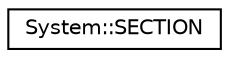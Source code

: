 digraph G
{
  edge [fontname="Helvetica",fontsize="10",labelfontname="Helvetica",labelfontsize="10"];
  node [fontname="Helvetica",fontsize="10",shape=record];
  rankdir="LR";
  Node1 [label="System::SECTION",height=0.2,width=0.4,color="black", fillcolor="white", style="filled",URL="$struct_system_1_1_s_e_c_t_i_o_n.html"];
}
